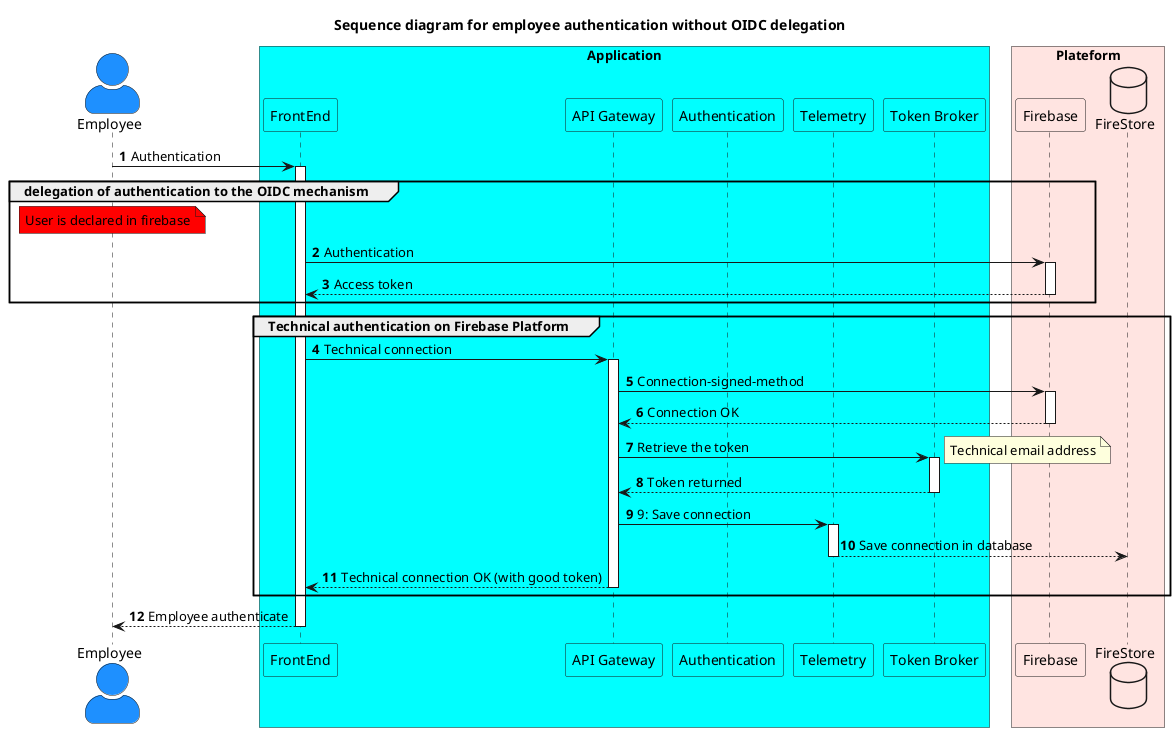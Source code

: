 @startuml
Title "Sequence diagram for employee authentication without OIDC delegation"

skinparam actorStyle awesome
skinparam BoxPadding 10
autonumber

actor Employee as EMPLOYEE #DodgerBlue
box "Application" #Cyan
  participant "FrontEnd" as FrontEnd #Cyan
  participant "API Gateway" as API_GW #Cyan
  participant "Authentication" as Authentication #Cyan
  participant "Telemetry" as Telemetry #Cyan
  participant "Token Broker" as Token_broker #Cyan
end box
box "Plateform" #MistyRose
  participant Firebase as Firebase #MistyRose
  database "FireStore" as FireStore #MistyRose
end box

EMPLOYEE -> FrontEnd ++ : Authentication

Group delegation of authentication to the OIDC mechanism
  note over EMPLOYEE #red: User is declared in firebase
  FrontEnd -> Firebase ++ : Authentication
  Firebase --> FrontEnd -- : Access token
end

Group Technical authentication on Firebase Platform
  FrontEnd -> API_GW ++ : Technical connection
  API_GW -> Firebase ++ : Connection-signed-method
  Firebase --> API_GW -- : Connection OK
  API_GW -> Token_broker ++ : Retrieve the token
    note right: Technical email address
  Token_broker --> API_GW -- : Token returned
  API_GW -> Telemetry ++: 9: Save connection
  Telemetry --> FireStore -- : Save connection in database
  API_GW --> FrontEnd -- : Technical connection OK (with good token)
end
FrontEnd --> EMPLOYEE -- : Employee authenticate

@enduml
